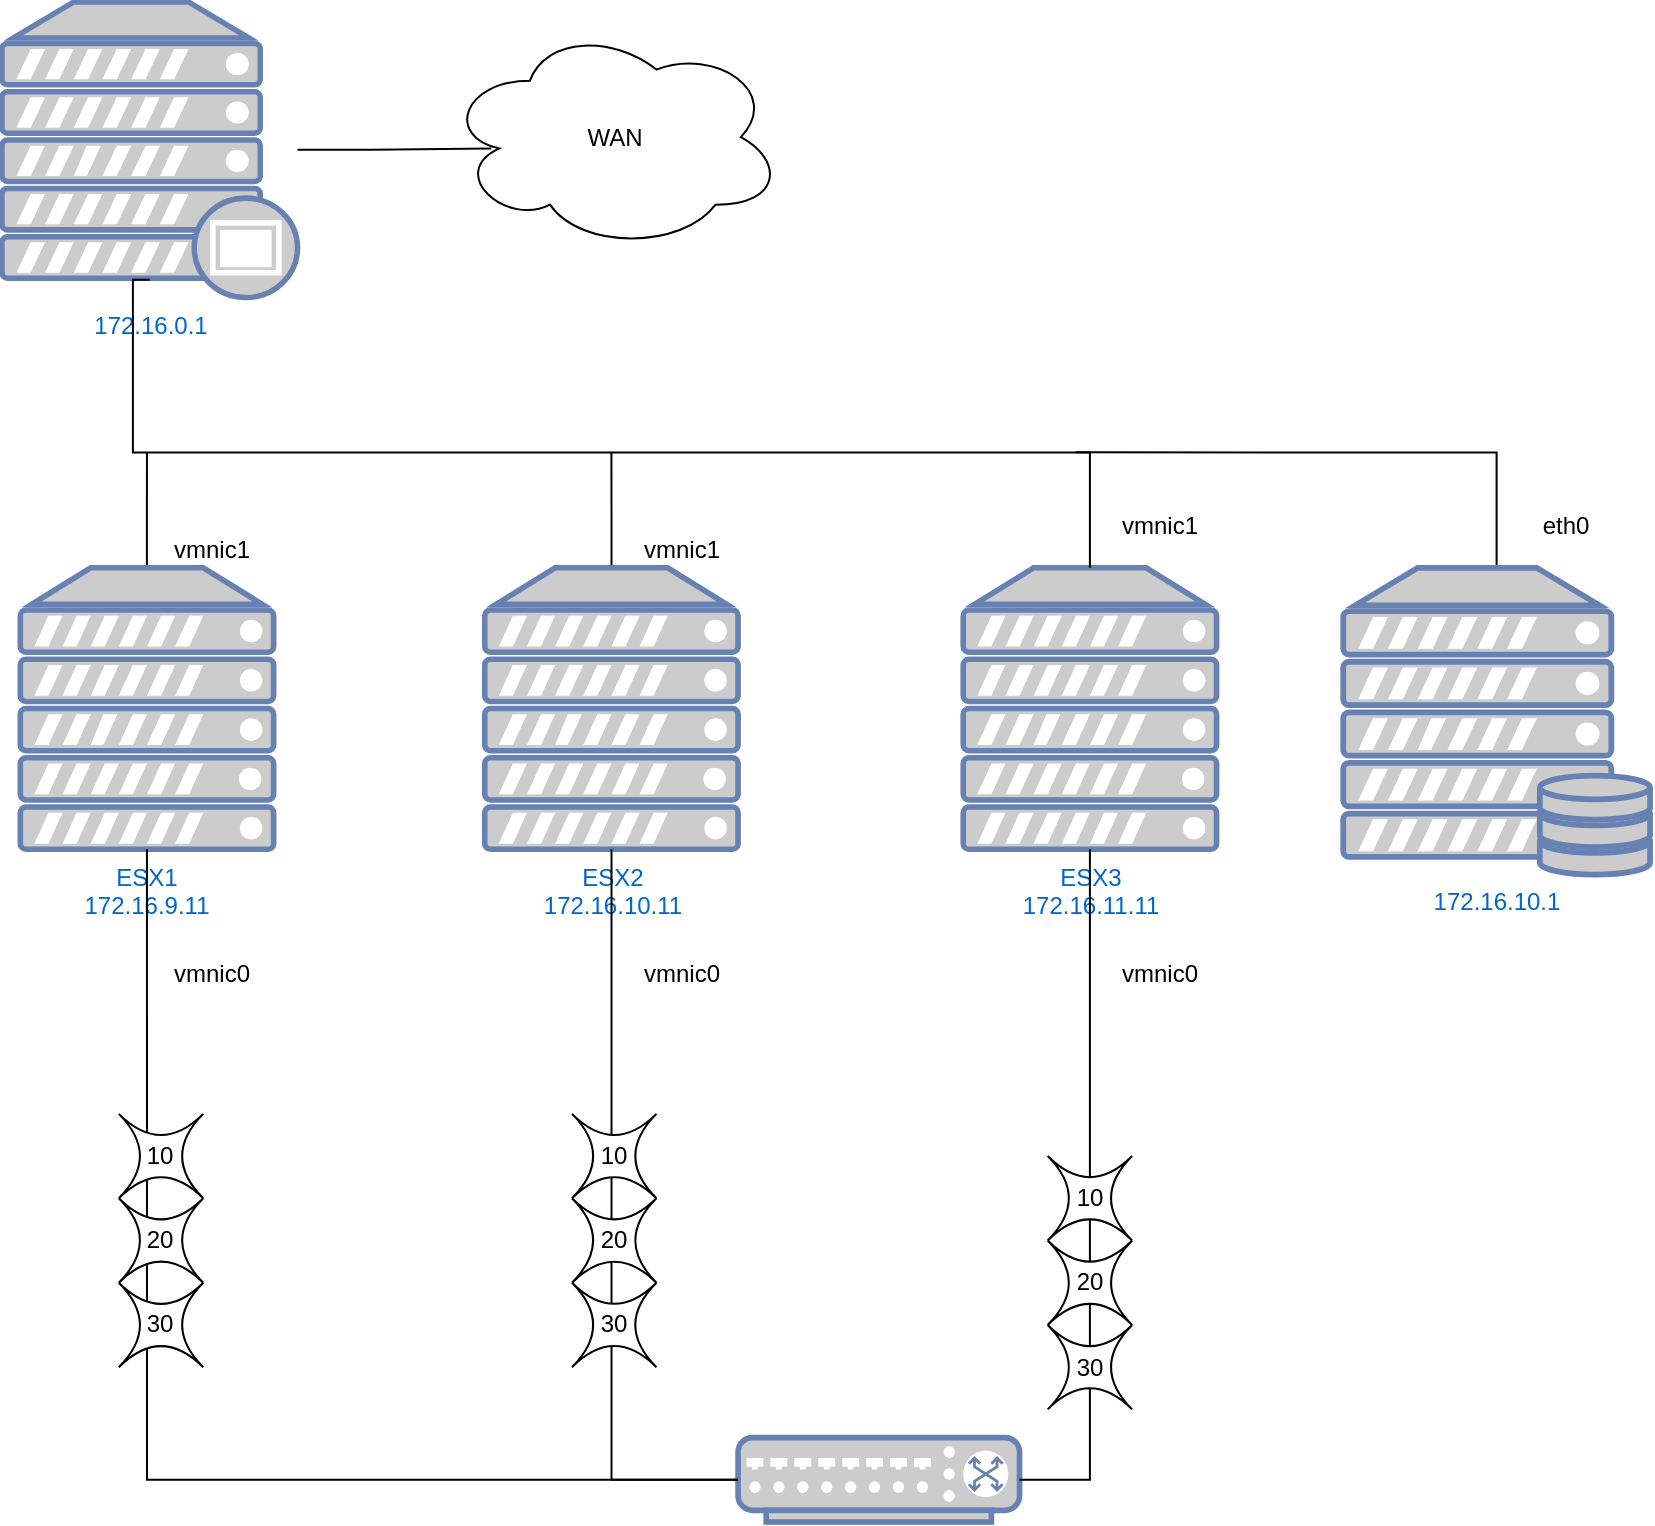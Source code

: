 <mxfile version="20.3.0" type="device"><diagram id="n5S1jpZpKGv0_p0gpfhI" name="Page-1"><mxGraphModel dx="1664" dy="998" grid="1" gridSize="10" guides="1" tooltips="1" connect="1" arrows="1" fold="1" page="1" pageScale="1" pageWidth="1169" pageHeight="827" math="0" shadow="0"><root><mxCell id="0"/><mxCell id="1" parent="0"/><mxCell id="rpjpi9oAFXl5GXNDWB9f-42" value="" style="group" vertex="1" connectable="0" parent="1"><mxGeometry x="80" y="40" width="824.03" height="760" as="geometry"/></mxCell><mxCell id="rpjpi9oAFXl5GXNDWB9f-14" style="edgeStyle=orthogonalEdgeStyle;rounded=0;orthogonalLoop=1;jettySize=auto;html=1;endArrow=none;endFill=0;" edge="1" parent="rpjpi9oAFXl5GXNDWB9f-42" source="rpjpi9oAFXl5GXNDWB9f-2"><mxGeometry relative="1" as="geometry"><mxPoint x="536.921" y="225.185" as="targetPoint"/><Array as="points"><mxPoint x="746.623" y="225.185"/></Array></mxGeometry></mxCell><mxCell id="rpjpi9oAFXl5GXNDWB9f-2" value="172.16.10.1" style="fontColor=#0066CC;verticalAlign=top;verticalLabelPosition=bottom;labelPosition=center;align=center;html=1;outlineConnect=0;fillColor=#CCCCCC;strokeColor=#6881B3;gradientColor=none;gradientDirection=north;strokeWidth=2;shape=mxgraph.networks.server_storage;" vertex="1" parent="rpjpi9oAFXl5GXNDWB9f-42"><mxGeometry x="670.624" y="282.889" width="153.406" height="153.407" as="geometry"/></mxCell><mxCell id="rpjpi9oAFXl5GXNDWB9f-11" style="edgeStyle=orthogonalEdgeStyle;rounded=0;orthogonalLoop=1;jettySize=auto;html=1;endArrow=none;endFill=0;" edge="1" parent="rpjpi9oAFXl5GXNDWB9f-42" source="rpjpi9oAFXl5GXNDWB9f-3"><mxGeometry relative="1" as="geometry"><mxPoint x="72.481" y="225.185" as="targetPoint"/></mxGeometry></mxCell><mxCell id="rpjpi9oAFXl5GXNDWB9f-3" value="ESX1&lt;br&gt;172.16.9.11" style="fontColor=#0066CC;verticalAlign=top;verticalLabelPosition=bottom;labelPosition=center;align=center;html=1;outlineConnect=0;fillColor=#CCCCCC;strokeColor=#6881B3;gradientColor=none;gradientDirection=north;strokeWidth=2;shape=mxgraph.networks.server;" vertex="1" parent="rpjpi9oAFXl5GXNDWB9f-42"><mxGeometry x="9.148" y="282.889" width="126.666" height="140.741" as="geometry"/></mxCell><mxCell id="rpjpi9oAFXl5GXNDWB9f-10" style="edgeStyle=orthogonalEdgeStyle;rounded=0;orthogonalLoop=1;jettySize=auto;html=1;endArrow=none;endFill=0;" edge="1" parent="rpjpi9oAFXl5GXNDWB9f-42" source="rpjpi9oAFXl5GXNDWB9f-4"><mxGeometry relative="1" as="geometry"><mxPoint x="304.701" y="225.185" as="targetPoint"/></mxGeometry></mxCell><mxCell id="rpjpi9oAFXl5GXNDWB9f-4" value="ESX2&lt;br&gt;172.16.10.11" style="fontColor=#0066CC;verticalAlign=top;verticalLabelPosition=bottom;labelPosition=center;align=center;html=1;outlineConnect=0;fillColor=#CCCCCC;strokeColor=#6881B3;gradientColor=none;gradientDirection=north;strokeWidth=2;shape=mxgraph.networks.server;" vertex="1" parent="rpjpi9oAFXl5GXNDWB9f-42"><mxGeometry x="241.368" y="282.889" width="126.666" height="140.741" as="geometry"/></mxCell><mxCell id="rpjpi9oAFXl5GXNDWB9f-5" value="ESX3&lt;br&gt;172.16.11.11" style="fontColor=#0066CC;verticalAlign=top;verticalLabelPosition=bottom;labelPosition=center;align=center;html=1;outlineConnect=0;fillColor=#CCCCCC;strokeColor=#6881B3;gradientColor=none;gradientDirection=north;strokeWidth=2;shape=mxgraph.networks.server;" vertex="1" parent="rpjpi9oAFXl5GXNDWB9f-42"><mxGeometry x="480.626" y="282.889" width="126.666" height="140.741" as="geometry"/></mxCell><mxCell id="rpjpi9oAFXl5GXNDWB9f-6" value="" style="fontColor=#0066CC;verticalAlign=top;verticalLabelPosition=bottom;labelPosition=center;align=center;html=1;outlineConnect=0;fillColor=#CCCCCC;strokeColor=#6881B3;gradientColor=none;gradientDirection=north;strokeWidth=2;shape=mxgraph.networks.switch;" vertex="1" parent="rpjpi9oAFXl5GXNDWB9f-42"><mxGeometry x="368.034" y="717.778" width="140.74" height="42.222" as="geometry"/></mxCell><mxCell id="rpjpi9oAFXl5GXNDWB9f-20" style="edgeStyle=orthogonalEdgeStyle;rounded=0;orthogonalLoop=1;jettySize=auto;html=1;entryX=0;entryY=0.5;entryDx=0;entryDy=0;entryPerimeter=0;endArrow=none;endFill=0;exitX=0.5;exitY=1;exitDx=0;exitDy=0;exitPerimeter=0;" edge="1" parent="rpjpi9oAFXl5GXNDWB9f-42" source="rpjpi9oAFXl5GXNDWB9f-3" target="rpjpi9oAFXl5GXNDWB9f-6"><mxGeometry relative="1" as="geometry"/></mxCell><mxCell id="rpjpi9oAFXl5GXNDWB9f-24" style="edgeStyle=orthogonalEdgeStyle;rounded=0;orthogonalLoop=1;jettySize=auto;html=1;endArrow=none;endFill=0;entryX=0;entryY=0.5;entryDx=0;entryDy=0;entryPerimeter=0;" edge="1" parent="rpjpi9oAFXl5GXNDWB9f-42" source="rpjpi9oAFXl5GXNDWB9f-4" target="rpjpi9oAFXl5GXNDWB9f-6"><mxGeometry relative="1" as="geometry"><mxPoint x="304.701" y="745.926" as="targetPoint"/></mxGeometry></mxCell><mxCell id="rpjpi9oAFXl5GXNDWB9f-22" style="edgeStyle=orthogonalEdgeStyle;rounded=0;orthogonalLoop=1;jettySize=auto;html=1;entryX=1;entryY=0.5;entryDx=0;entryDy=0;entryPerimeter=0;endArrow=none;endFill=0;" edge="1" parent="rpjpi9oAFXl5GXNDWB9f-42" source="rpjpi9oAFXl5GXNDWB9f-5" target="rpjpi9oAFXl5GXNDWB9f-6"><mxGeometry relative="1" as="geometry"/></mxCell><mxCell id="rpjpi9oAFXl5GXNDWB9f-7" value="WAN" style="ellipse;shape=cloud;whiteSpace=wrap;html=1;" vertex="1" parent="rpjpi9oAFXl5GXNDWB9f-42"><mxGeometry x="221.665" y="11.259" width="168.887" height="112.593" as="geometry"/></mxCell><mxCell id="rpjpi9oAFXl5GXNDWB9f-13" style="edgeStyle=orthogonalEdgeStyle;rounded=0;orthogonalLoop=1;jettySize=auto;html=1;entryX=0.136;entryY=0.551;entryDx=0;entryDy=0;entryPerimeter=0;endArrow=none;endFill=0;" edge="1" parent="rpjpi9oAFXl5GXNDWB9f-42" source="rpjpi9oAFXl5GXNDWB9f-8" target="rpjpi9oAFXl5GXNDWB9f-7"><mxGeometry relative="1" as="geometry"/></mxCell><mxCell id="rpjpi9oAFXl5GXNDWB9f-8" value="172.16.0.1" style="fontColor=#0066CC;verticalAlign=top;verticalLabelPosition=bottom;labelPosition=center;align=center;html=1;outlineConnect=0;fillColor=#CCCCCC;strokeColor=#6881B3;gradientColor=none;gradientDirection=north;strokeWidth=2;shape=mxgraph.networks.proxy_server;" vertex="1" parent="rpjpi9oAFXl5GXNDWB9f-42"><mxGeometry width="147.777" height="147.778" as="geometry"/></mxCell><mxCell id="rpjpi9oAFXl5GXNDWB9f-9" style="edgeStyle=orthogonalEdgeStyle;rounded=0;orthogonalLoop=1;jettySize=auto;html=1;entryX=0.5;entryY=0.94;entryDx=0;entryDy=0;entryPerimeter=0;endArrow=none;endFill=0;" edge="1" parent="rpjpi9oAFXl5GXNDWB9f-42" source="rpjpi9oAFXl5GXNDWB9f-5" target="rpjpi9oAFXl5GXNDWB9f-8"><mxGeometry relative="1" as="geometry"><Array as="points"><mxPoint x="543.958" y="225.185"/><mxPoint x="65.444" y="225.185"/></Array></mxGeometry></mxCell><mxCell id="rpjpi9oAFXl5GXNDWB9f-15" value="vmnic1" style="text;html=1;strokeColor=none;fillColor=none;align=center;verticalAlign=middle;whiteSpace=wrap;rounded=0;" vertex="1" parent="rpjpi9oAFXl5GXNDWB9f-42"><mxGeometry x="536.921" y="240.667" width="84.444" height="42.222" as="geometry"/></mxCell><mxCell id="rpjpi9oAFXl5GXNDWB9f-16" value="vmnic1" style="text;html=1;strokeColor=none;fillColor=none;align=center;verticalAlign=middle;whiteSpace=wrap;rounded=0;" vertex="1" parent="rpjpi9oAFXl5GXNDWB9f-42"><mxGeometry x="297.664" y="253.333" width="84.444" height="42.222" as="geometry"/></mxCell><mxCell id="rpjpi9oAFXl5GXNDWB9f-17" value="vmnic1" style="text;html=1;strokeColor=none;fillColor=none;align=center;verticalAlign=middle;whiteSpace=wrap;rounded=0;" vertex="1" parent="rpjpi9oAFXl5GXNDWB9f-42"><mxGeometry x="63.333" y="253.333" width="84.444" height="42.222" as="geometry"/></mxCell><mxCell id="rpjpi9oAFXl5GXNDWB9f-18" value="eth0" style="text;html=1;strokeColor=none;fillColor=none;align=center;verticalAlign=middle;whiteSpace=wrap;rounded=0;" vertex="1" parent="rpjpi9oAFXl5GXNDWB9f-42"><mxGeometry x="739.586" y="240.667" width="84.444" height="42.222" as="geometry"/></mxCell><mxCell id="rpjpi9oAFXl5GXNDWB9f-29" value="" style="group" vertex="1" connectable="0" parent="rpjpi9oAFXl5GXNDWB9f-42"><mxGeometry x="522.847" y="577.037" width="42.222" height="126.667" as="geometry"/></mxCell><mxCell id="rpjpi9oAFXl5GXNDWB9f-26" value="10" style="shape=switch;whiteSpace=wrap;html=1;" vertex="1" parent="rpjpi9oAFXl5GXNDWB9f-29"><mxGeometry width="42.222" height="42.222" as="geometry"/></mxCell><mxCell id="rpjpi9oAFXl5GXNDWB9f-27" value="20" style="shape=switch;whiteSpace=wrap;html=1;" vertex="1" parent="rpjpi9oAFXl5GXNDWB9f-29"><mxGeometry y="42.222" width="42.222" height="42.222" as="geometry"/></mxCell><mxCell id="rpjpi9oAFXl5GXNDWB9f-28" value="30" style="shape=switch;whiteSpace=wrap;html=1;" vertex="1" parent="rpjpi9oAFXl5GXNDWB9f-29"><mxGeometry y="84.444" width="42.222" height="42.222" as="geometry"/></mxCell><mxCell id="rpjpi9oAFXl5GXNDWB9f-30" value="" style="group" vertex="1" connectable="0" parent="rpjpi9oAFXl5GXNDWB9f-42"><mxGeometry x="284.998" y="555.926" width="42.222" height="126.667" as="geometry"/></mxCell><mxCell id="rpjpi9oAFXl5GXNDWB9f-31" value="10" style="shape=switch;whiteSpace=wrap;html=1;" vertex="1" parent="rpjpi9oAFXl5GXNDWB9f-30"><mxGeometry width="42.222" height="42.222" as="geometry"/></mxCell><mxCell id="rpjpi9oAFXl5GXNDWB9f-32" value="20" style="shape=switch;whiteSpace=wrap;html=1;" vertex="1" parent="rpjpi9oAFXl5GXNDWB9f-30"><mxGeometry y="42.222" width="42.222" height="42.222" as="geometry"/></mxCell><mxCell id="rpjpi9oAFXl5GXNDWB9f-33" value="30" style="shape=switch;whiteSpace=wrap;html=1;" vertex="1" parent="rpjpi9oAFXl5GXNDWB9f-30"><mxGeometry y="84.444" width="42.222" height="42.222" as="geometry"/></mxCell><mxCell id="rpjpi9oAFXl5GXNDWB9f-35" value="" style="group" vertex="1" connectable="0" parent="rpjpi9oAFXl5GXNDWB9f-42"><mxGeometry x="58.407" y="555.926" width="42.222" height="126.667" as="geometry"/></mxCell><mxCell id="rpjpi9oAFXl5GXNDWB9f-36" value="10" style="shape=switch;whiteSpace=wrap;html=1;" vertex="1" parent="rpjpi9oAFXl5GXNDWB9f-35"><mxGeometry width="42.222" height="42.222" as="geometry"/></mxCell><mxCell id="rpjpi9oAFXl5GXNDWB9f-37" value="20" style="shape=switch;whiteSpace=wrap;html=1;" vertex="1" parent="rpjpi9oAFXl5GXNDWB9f-35"><mxGeometry y="42.222" width="42.222" height="42.222" as="geometry"/></mxCell><mxCell id="rpjpi9oAFXl5GXNDWB9f-38" value="30" style="shape=switch;whiteSpace=wrap;html=1;" vertex="1" parent="rpjpi9oAFXl5GXNDWB9f-35"><mxGeometry y="84.444" width="42.222" height="42.222" as="geometry"/></mxCell><mxCell id="rpjpi9oAFXl5GXNDWB9f-39" value="vmnic0" style="text;html=1;strokeColor=none;fillColor=none;align=center;verticalAlign=middle;whiteSpace=wrap;rounded=0;" vertex="1" parent="rpjpi9oAFXl5GXNDWB9f-42"><mxGeometry x="63.333" y="464.444" width="84.444" height="42.222" as="geometry"/></mxCell><mxCell id="rpjpi9oAFXl5GXNDWB9f-40" value="vmnic0" style="text;html=1;strokeColor=none;fillColor=none;align=center;verticalAlign=middle;whiteSpace=wrap;rounded=0;" vertex="1" parent="rpjpi9oAFXl5GXNDWB9f-42"><mxGeometry x="297.664" y="464.444" width="84.444" height="42.222" as="geometry"/></mxCell><mxCell id="rpjpi9oAFXl5GXNDWB9f-41" value="vmnic0" style="text;html=1;strokeColor=none;fillColor=none;align=center;verticalAlign=middle;whiteSpace=wrap;rounded=0;" vertex="1" parent="rpjpi9oAFXl5GXNDWB9f-42"><mxGeometry x="536.921" y="464.444" width="84.444" height="42.222" as="geometry"/></mxCell></root></mxGraphModel></diagram></mxfile>